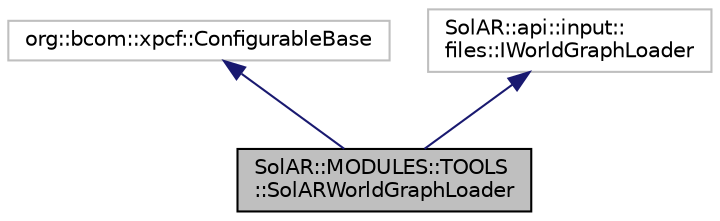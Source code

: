 digraph "SolAR::MODULES::TOOLS::SolARWorldGraphLoader"
{
 // LATEX_PDF_SIZE
  edge [fontname="Helvetica",fontsize="10",labelfontname="Helvetica",labelfontsize="10"];
  node [fontname="Helvetica",fontsize="10",shape=record];
  Node1 [label="SolAR::MODULES::TOOLS\l::SolARWorldGraphLoader",height=0.2,width=0.4,color="black", fillcolor="grey75", style="filled", fontcolor="black",tooltip="Load a world graph of trackables. UUID: 8ee6aa50-f6bb-4b01-a1fe-727b54ed0457"];
  Node2 -> Node1 [dir="back",color="midnightblue",fontsize="10",style="solid",fontname="Helvetica"];
  Node2 [label="org::bcom::xpcf::ConfigurableBase",height=0.2,width=0.4,color="grey75", fillcolor="white", style="filled",tooltip=" "];
  Node3 -> Node1 [dir="back",color="midnightblue",fontsize="10",style="solid",fontname="Helvetica"];
  Node3 [label="SolAR::api::input::\lfiles::IWorldGraphLoader",height=0.2,width=0.4,color="grey75", fillcolor="white", style="filled",tooltip=" "];
}

